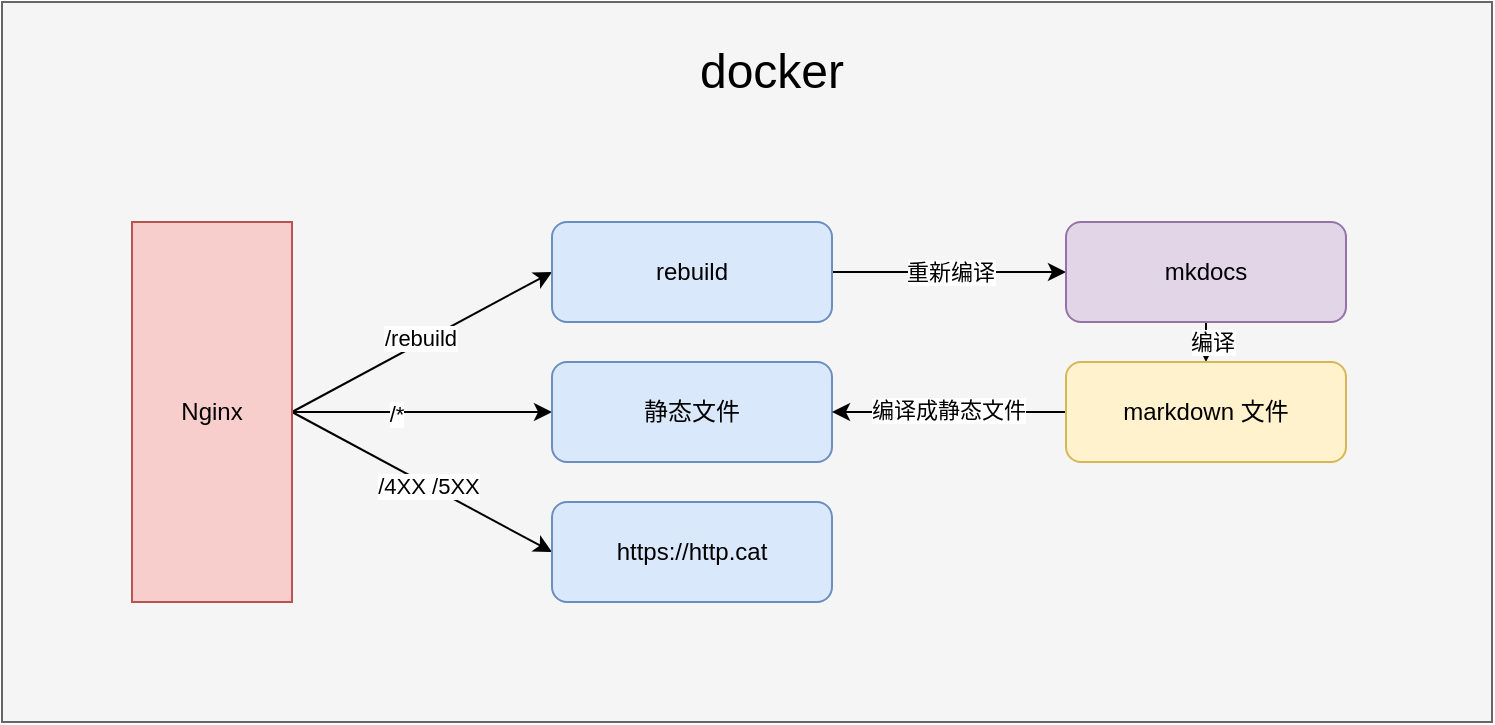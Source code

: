 <mxfile version="26.0.11">
  <diagram name="第 1 页" id="3HhJ0oC6Rnvjwi23qlxe">
    <mxGraphModel dx="976" dy="567" grid="1" gridSize="10" guides="1" tooltips="1" connect="1" arrows="1" fold="1" page="1" pageScale="1" pageWidth="4800" pageHeight="4800" math="0" shadow="0">
      <root>
        <mxCell id="0" />
        <mxCell id="1" parent="0" />
        <mxCell id="a4pm1cC5Z6HbGnXKBDq_-6" value="" style="rounded=0;whiteSpace=wrap;html=1;fillColor=#f5f5f5;strokeColor=#666666;fontColor=#333333;" vertex="1" parent="1">
          <mxGeometry x="1025" y="480" width="745" height="360" as="geometry" />
        </mxCell>
        <mxCell id="a4pm1cC5Z6HbGnXKBDq_-8" value="&lt;font style=&quot;font-size: 24px;&quot;&gt;docker&lt;/font&gt;" style="text;html=1;align=center;verticalAlign=middle;whiteSpace=wrap;rounded=0;" vertex="1" parent="1">
          <mxGeometry x="1120" y="495" width="580" height="40" as="geometry" />
        </mxCell>
        <mxCell id="a4pm1cC5Z6HbGnXKBDq_-26" value="" style="edgeStyle=orthogonalEdgeStyle;rounded=0;orthogonalLoop=1;jettySize=auto;html=1;" edge="1" parent="1" source="a4pm1cC5Z6HbGnXKBDq_-12" target="a4pm1cC5Z6HbGnXKBDq_-16">
          <mxGeometry relative="1" as="geometry" />
        </mxCell>
        <mxCell id="a4pm1cC5Z6HbGnXKBDq_-31" value="/*" style="edgeLabel;html=1;align=center;verticalAlign=middle;resizable=0;points=[];" vertex="1" connectable="0" parent="a4pm1cC5Z6HbGnXKBDq_-26">
          <mxGeometry x="-0.2" y="-1" relative="1" as="geometry">
            <mxPoint as="offset" />
          </mxGeometry>
        </mxCell>
        <mxCell id="a4pm1cC5Z6HbGnXKBDq_-27" style="rounded=0;orthogonalLoop=1;jettySize=auto;html=1;exitX=1;exitY=0.5;exitDx=0;exitDy=0;entryX=0;entryY=0.5;entryDx=0;entryDy=0;" edge="1" parent="1" source="a4pm1cC5Z6HbGnXKBDq_-12" target="a4pm1cC5Z6HbGnXKBDq_-18">
          <mxGeometry relative="1" as="geometry" />
        </mxCell>
        <mxCell id="a4pm1cC5Z6HbGnXKBDq_-34" value="/4XX /5XX" style="edgeLabel;html=1;align=center;verticalAlign=middle;resizable=0;points=[];" vertex="1" connectable="0" parent="a4pm1cC5Z6HbGnXKBDq_-27">
          <mxGeometry x="0.049" relative="1" as="geometry">
            <mxPoint as="offset" />
          </mxGeometry>
        </mxCell>
        <mxCell id="a4pm1cC5Z6HbGnXKBDq_-37" style="rounded=0;orthogonalLoop=1;jettySize=auto;html=1;exitX=1;exitY=0.5;exitDx=0;exitDy=0;entryX=0;entryY=0.5;entryDx=0;entryDy=0;" edge="1" parent="1" source="a4pm1cC5Z6HbGnXKBDq_-12" target="a4pm1cC5Z6HbGnXKBDq_-14">
          <mxGeometry relative="1" as="geometry" />
        </mxCell>
        <mxCell id="a4pm1cC5Z6HbGnXKBDq_-38" value="/rebuild" style="edgeLabel;html=1;align=center;verticalAlign=middle;resizable=0;points=[];" vertex="1" connectable="0" parent="a4pm1cC5Z6HbGnXKBDq_-37">
          <mxGeometry x="0.001" y="2" relative="1" as="geometry">
            <mxPoint as="offset" />
          </mxGeometry>
        </mxCell>
        <mxCell id="a4pm1cC5Z6HbGnXKBDq_-12" value="Nginx" style="rounded=0;whiteSpace=wrap;html=1;fillColor=#f8cecc;strokeColor=#b85450;" vertex="1" parent="1">
          <mxGeometry x="1090" y="590" width="80" height="190" as="geometry" />
        </mxCell>
        <mxCell id="a4pm1cC5Z6HbGnXKBDq_-22" value="&lt;span&gt;重新编译&lt;/span&gt;" style="edgeStyle=orthogonalEdgeStyle;rounded=0;orthogonalLoop=1;jettySize=auto;html=1;exitX=1;exitY=0.5;exitDx=0;exitDy=0;entryX=0;entryY=0.5;entryDx=0;entryDy=0;" edge="1" parent="1" source="a4pm1cC5Z6HbGnXKBDq_-14" target="a4pm1cC5Z6HbGnXKBDq_-15">
          <mxGeometry x="0.009" relative="1" as="geometry">
            <mxPoint as="offset" />
          </mxGeometry>
        </mxCell>
        <mxCell id="a4pm1cC5Z6HbGnXKBDq_-14" value="rebuild" style="rounded=1;whiteSpace=wrap;html=1;fillColor=#dae8fc;strokeColor=#6c8ebf;" vertex="1" parent="1">
          <mxGeometry x="1300" y="590" width="140" height="50" as="geometry" />
        </mxCell>
        <mxCell id="a4pm1cC5Z6HbGnXKBDq_-24" style="edgeStyle=orthogonalEdgeStyle;rounded=0;orthogonalLoop=1;jettySize=auto;html=1;exitX=0.5;exitY=1;exitDx=0;exitDy=0;entryX=0.5;entryY=0;entryDx=0;entryDy=0;" edge="1" parent="1" source="a4pm1cC5Z6HbGnXKBDq_-15" target="a4pm1cC5Z6HbGnXKBDq_-20">
          <mxGeometry relative="1" as="geometry" />
        </mxCell>
        <mxCell id="a4pm1cC5Z6HbGnXKBDq_-29" value="编译" style="edgeLabel;html=1;align=center;verticalAlign=middle;resizable=0;points=[];" vertex="1" connectable="0" parent="a4pm1cC5Z6HbGnXKBDq_-24">
          <mxGeometry y="3" relative="1" as="geometry">
            <mxPoint as="offset" />
          </mxGeometry>
        </mxCell>
        <mxCell id="a4pm1cC5Z6HbGnXKBDq_-15" value="mkdocs" style="rounded=1;whiteSpace=wrap;html=1;fillColor=#e1d5e7;strokeColor=#9673a6;" vertex="1" parent="1">
          <mxGeometry x="1557" y="590" width="140" height="50" as="geometry" />
        </mxCell>
        <mxCell id="a4pm1cC5Z6HbGnXKBDq_-16" value="静态文件" style="rounded=1;whiteSpace=wrap;html=1;fillColor=#dae8fc;strokeColor=#6c8ebf;" vertex="1" parent="1">
          <mxGeometry x="1300" y="660" width="140" height="50" as="geometry" />
        </mxCell>
        <mxCell id="a4pm1cC5Z6HbGnXKBDq_-18" value="https://http.cat" style="rounded=1;whiteSpace=wrap;html=1;fillColor=#dae8fc;strokeColor=#6c8ebf;" vertex="1" parent="1">
          <mxGeometry x="1300" y="730" width="140" height="50" as="geometry" />
        </mxCell>
        <mxCell id="a4pm1cC5Z6HbGnXKBDq_-32" style="edgeStyle=orthogonalEdgeStyle;rounded=0;orthogonalLoop=1;jettySize=auto;html=1;exitX=0;exitY=0.5;exitDx=0;exitDy=0;entryX=1;entryY=0.5;entryDx=0;entryDy=0;" edge="1" parent="1" source="a4pm1cC5Z6HbGnXKBDq_-20" target="a4pm1cC5Z6HbGnXKBDq_-16">
          <mxGeometry relative="1" as="geometry" />
        </mxCell>
        <mxCell id="a4pm1cC5Z6HbGnXKBDq_-33" value="&lt;span style=&quot;text-align: right;&quot;&gt;编译成静态文件&lt;/span&gt;" style="edgeLabel;html=1;align=center;verticalAlign=middle;resizable=0;points=[];" vertex="1" connectable="0" parent="a4pm1cC5Z6HbGnXKBDq_-32">
          <mxGeometry x="0.009" y="-1" relative="1" as="geometry">
            <mxPoint as="offset" />
          </mxGeometry>
        </mxCell>
        <mxCell id="a4pm1cC5Z6HbGnXKBDq_-20" value="markdown 文件" style="rounded=1;whiteSpace=wrap;html=1;fillColor=#fff2cc;strokeColor=#d6b656;" vertex="1" parent="1">
          <mxGeometry x="1557" y="660" width="140" height="50" as="geometry" />
        </mxCell>
      </root>
    </mxGraphModel>
  </diagram>
</mxfile>
